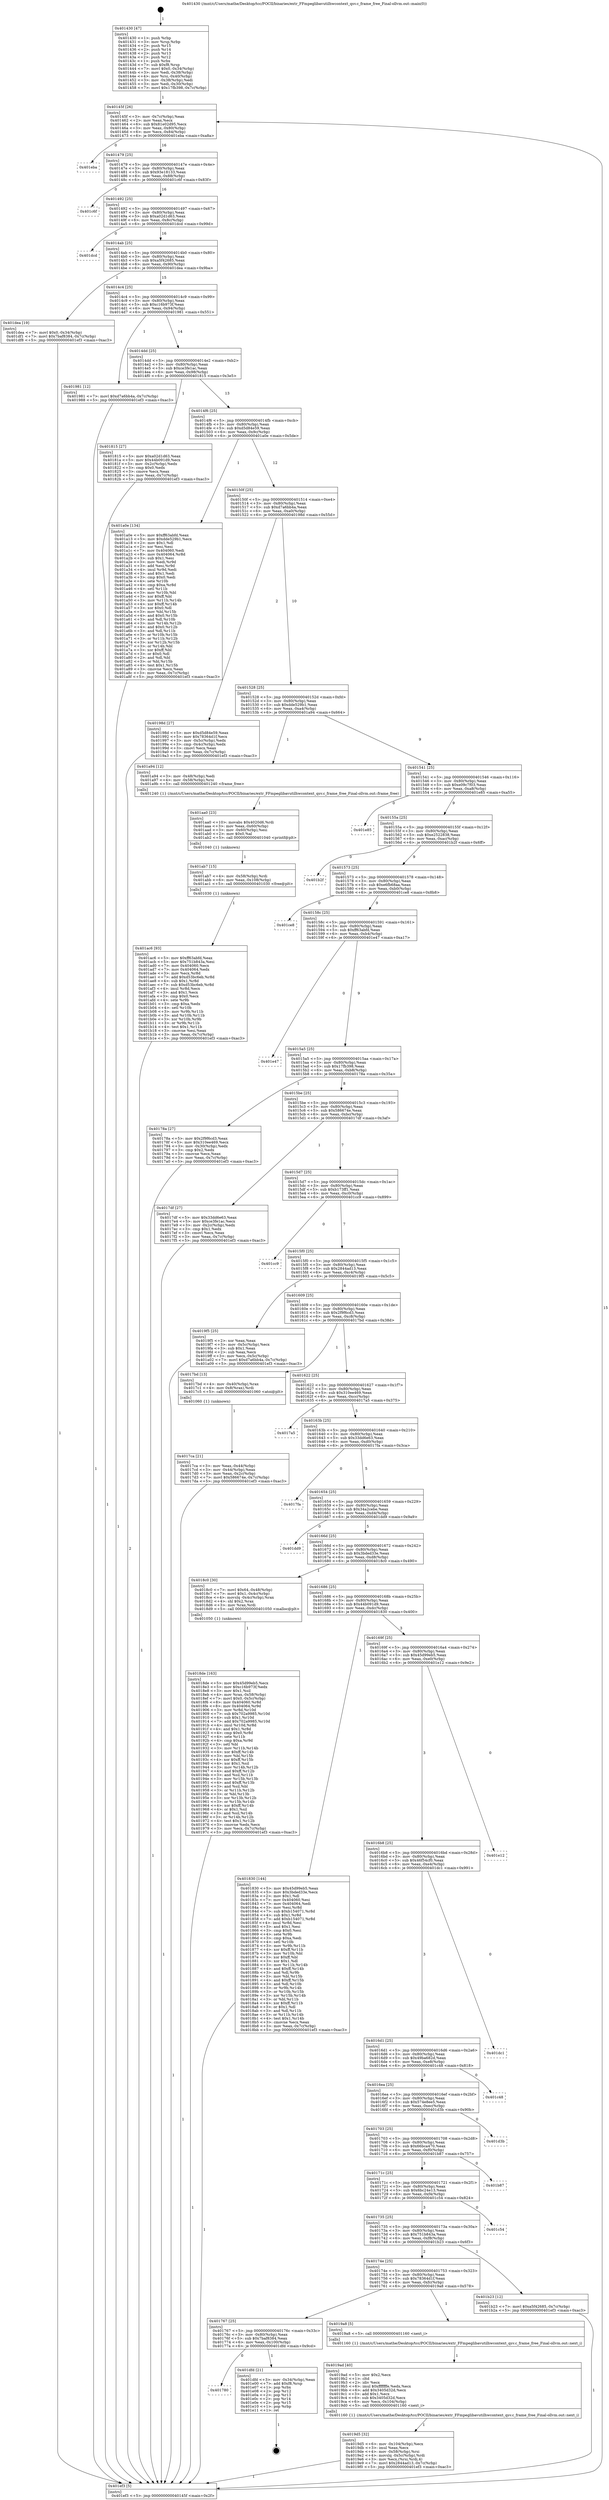 digraph "0x401430" {
  label = "0x401430 (/mnt/c/Users/mathe/Desktop/tcc/POCII/binaries/extr_FFmpeglibavutilhwcontext_qsv.c_frame_free_Final-ollvm.out::main(0))"
  labelloc = "t"
  node[shape=record]

  Entry [label="",width=0.3,height=0.3,shape=circle,fillcolor=black,style=filled]
  "0x40145f" [label="{
     0x40145f [26]\l
     | [instrs]\l
     &nbsp;&nbsp;0x40145f \<+3\>: mov -0x7c(%rbp),%eax\l
     &nbsp;&nbsp;0x401462 \<+2\>: mov %eax,%ecx\l
     &nbsp;&nbsp;0x401464 \<+6\>: sub $0x81e02d95,%ecx\l
     &nbsp;&nbsp;0x40146a \<+3\>: mov %eax,-0x80(%rbp)\l
     &nbsp;&nbsp;0x40146d \<+6\>: mov %ecx,-0x84(%rbp)\l
     &nbsp;&nbsp;0x401473 \<+6\>: je 0000000000401eba \<main+0xa8a\>\l
  }"]
  "0x401eba" [label="{
     0x401eba\l
  }", style=dashed]
  "0x401479" [label="{
     0x401479 [25]\l
     | [instrs]\l
     &nbsp;&nbsp;0x401479 \<+5\>: jmp 000000000040147e \<main+0x4e\>\l
     &nbsp;&nbsp;0x40147e \<+3\>: mov -0x80(%rbp),%eax\l
     &nbsp;&nbsp;0x401481 \<+5\>: sub $0x93e18133,%eax\l
     &nbsp;&nbsp;0x401486 \<+6\>: mov %eax,-0x88(%rbp)\l
     &nbsp;&nbsp;0x40148c \<+6\>: je 0000000000401c6f \<main+0x83f\>\l
  }"]
  Exit [label="",width=0.3,height=0.3,shape=circle,fillcolor=black,style=filled,peripheries=2]
  "0x401c6f" [label="{
     0x401c6f\l
  }", style=dashed]
  "0x401492" [label="{
     0x401492 [25]\l
     | [instrs]\l
     &nbsp;&nbsp;0x401492 \<+5\>: jmp 0000000000401497 \<main+0x67\>\l
     &nbsp;&nbsp;0x401497 \<+3\>: mov -0x80(%rbp),%eax\l
     &nbsp;&nbsp;0x40149a \<+5\>: sub $0xa02d1d63,%eax\l
     &nbsp;&nbsp;0x40149f \<+6\>: mov %eax,-0x8c(%rbp)\l
     &nbsp;&nbsp;0x4014a5 \<+6\>: je 0000000000401dcd \<main+0x99d\>\l
  }"]
  "0x401780" [label="{
     0x401780\l
  }", style=dashed]
  "0x401dcd" [label="{
     0x401dcd\l
  }", style=dashed]
  "0x4014ab" [label="{
     0x4014ab [25]\l
     | [instrs]\l
     &nbsp;&nbsp;0x4014ab \<+5\>: jmp 00000000004014b0 \<main+0x80\>\l
     &nbsp;&nbsp;0x4014b0 \<+3\>: mov -0x80(%rbp),%eax\l
     &nbsp;&nbsp;0x4014b3 \<+5\>: sub $0xa5f42685,%eax\l
     &nbsp;&nbsp;0x4014b8 \<+6\>: mov %eax,-0x90(%rbp)\l
     &nbsp;&nbsp;0x4014be \<+6\>: je 0000000000401dea \<main+0x9ba\>\l
  }"]
  "0x401dfd" [label="{
     0x401dfd [21]\l
     | [instrs]\l
     &nbsp;&nbsp;0x401dfd \<+3\>: mov -0x34(%rbp),%eax\l
     &nbsp;&nbsp;0x401e00 \<+7\>: add $0xf8,%rsp\l
     &nbsp;&nbsp;0x401e07 \<+1\>: pop %rbx\l
     &nbsp;&nbsp;0x401e08 \<+2\>: pop %r12\l
     &nbsp;&nbsp;0x401e0a \<+2\>: pop %r13\l
     &nbsp;&nbsp;0x401e0c \<+2\>: pop %r14\l
     &nbsp;&nbsp;0x401e0e \<+2\>: pop %r15\l
     &nbsp;&nbsp;0x401e10 \<+1\>: pop %rbp\l
     &nbsp;&nbsp;0x401e11 \<+1\>: ret\l
  }"]
  "0x401dea" [label="{
     0x401dea [19]\l
     | [instrs]\l
     &nbsp;&nbsp;0x401dea \<+7\>: movl $0x0,-0x34(%rbp)\l
     &nbsp;&nbsp;0x401df1 \<+7\>: movl $0x7baf8384,-0x7c(%rbp)\l
     &nbsp;&nbsp;0x401df8 \<+5\>: jmp 0000000000401ef3 \<main+0xac3\>\l
  }"]
  "0x4014c4" [label="{
     0x4014c4 [25]\l
     | [instrs]\l
     &nbsp;&nbsp;0x4014c4 \<+5\>: jmp 00000000004014c9 \<main+0x99\>\l
     &nbsp;&nbsp;0x4014c9 \<+3\>: mov -0x80(%rbp),%eax\l
     &nbsp;&nbsp;0x4014cc \<+5\>: sub $0xc16b973f,%eax\l
     &nbsp;&nbsp;0x4014d1 \<+6\>: mov %eax,-0x94(%rbp)\l
     &nbsp;&nbsp;0x4014d7 \<+6\>: je 0000000000401981 \<main+0x551\>\l
  }"]
  "0x401ac6" [label="{
     0x401ac6 [93]\l
     | [instrs]\l
     &nbsp;&nbsp;0x401ac6 \<+5\>: mov $0xff63abfd,%eax\l
     &nbsp;&nbsp;0x401acb \<+5\>: mov $0x751b843a,%esi\l
     &nbsp;&nbsp;0x401ad0 \<+7\>: mov 0x404060,%ecx\l
     &nbsp;&nbsp;0x401ad7 \<+7\>: mov 0x404064,%edx\l
     &nbsp;&nbsp;0x401ade \<+3\>: mov %ecx,%r8d\l
     &nbsp;&nbsp;0x401ae1 \<+7\>: add $0xd53bc6eb,%r8d\l
     &nbsp;&nbsp;0x401ae8 \<+4\>: sub $0x1,%r8d\l
     &nbsp;&nbsp;0x401aec \<+7\>: sub $0xd53bc6eb,%r8d\l
     &nbsp;&nbsp;0x401af3 \<+4\>: imul %r8d,%ecx\l
     &nbsp;&nbsp;0x401af7 \<+3\>: and $0x1,%ecx\l
     &nbsp;&nbsp;0x401afa \<+3\>: cmp $0x0,%ecx\l
     &nbsp;&nbsp;0x401afd \<+4\>: sete %r9b\l
     &nbsp;&nbsp;0x401b01 \<+3\>: cmp $0xa,%edx\l
     &nbsp;&nbsp;0x401b04 \<+4\>: setl %r10b\l
     &nbsp;&nbsp;0x401b08 \<+3\>: mov %r9b,%r11b\l
     &nbsp;&nbsp;0x401b0b \<+3\>: and %r10b,%r11b\l
     &nbsp;&nbsp;0x401b0e \<+3\>: xor %r10b,%r9b\l
     &nbsp;&nbsp;0x401b11 \<+3\>: or %r9b,%r11b\l
     &nbsp;&nbsp;0x401b14 \<+4\>: test $0x1,%r11b\l
     &nbsp;&nbsp;0x401b18 \<+3\>: cmovne %esi,%eax\l
     &nbsp;&nbsp;0x401b1b \<+3\>: mov %eax,-0x7c(%rbp)\l
     &nbsp;&nbsp;0x401b1e \<+5\>: jmp 0000000000401ef3 \<main+0xac3\>\l
  }"]
  "0x401981" [label="{
     0x401981 [12]\l
     | [instrs]\l
     &nbsp;&nbsp;0x401981 \<+7\>: movl $0xd7a6bb4a,-0x7c(%rbp)\l
     &nbsp;&nbsp;0x401988 \<+5\>: jmp 0000000000401ef3 \<main+0xac3\>\l
  }"]
  "0x4014dd" [label="{
     0x4014dd [25]\l
     | [instrs]\l
     &nbsp;&nbsp;0x4014dd \<+5\>: jmp 00000000004014e2 \<main+0xb2\>\l
     &nbsp;&nbsp;0x4014e2 \<+3\>: mov -0x80(%rbp),%eax\l
     &nbsp;&nbsp;0x4014e5 \<+5\>: sub $0xce3fe1ac,%eax\l
     &nbsp;&nbsp;0x4014ea \<+6\>: mov %eax,-0x98(%rbp)\l
     &nbsp;&nbsp;0x4014f0 \<+6\>: je 0000000000401815 \<main+0x3e5\>\l
  }"]
  "0x401ab7" [label="{
     0x401ab7 [15]\l
     | [instrs]\l
     &nbsp;&nbsp;0x401ab7 \<+4\>: mov -0x58(%rbp),%rdi\l
     &nbsp;&nbsp;0x401abb \<+6\>: mov %eax,-0x108(%rbp)\l
     &nbsp;&nbsp;0x401ac1 \<+5\>: call 0000000000401030 \<free@plt\>\l
     | [calls]\l
     &nbsp;&nbsp;0x401030 \{1\} (unknown)\l
  }"]
  "0x401815" [label="{
     0x401815 [27]\l
     | [instrs]\l
     &nbsp;&nbsp;0x401815 \<+5\>: mov $0xa02d1d63,%eax\l
     &nbsp;&nbsp;0x40181a \<+5\>: mov $0x44b091d9,%ecx\l
     &nbsp;&nbsp;0x40181f \<+3\>: mov -0x2c(%rbp),%edx\l
     &nbsp;&nbsp;0x401822 \<+3\>: cmp $0x0,%edx\l
     &nbsp;&nbsp;0x401825 \<+3\>: cmove %ecx,%eax\l
     &nbsp;&nbsp;0x401828 \<+3\>: mov %eax,-0x7c(%rbp)\l
     &nbsp;&nbsp;0x40182b \<+5\>: jmp 0000000000401ef3 \<main+0xac3\>\l
  }"]
  "0x4014f6" [label="{
     0x4014f6 [25]\l
     | [instrs]\l
     &nbsp;&nbsp;0x4014f6 \<+5\>: jmp 00000000004014fb \<main+0xcb\>\l
     &nbsp;&nbsp;0x4014fb \<+3\>: mov -0x80(%rbp),%eax\l
     &nbsp;&nbsp;0x4014fe \<+5\>: sub $0xd5d84e59,%eax\l
     &nbsp;&nbsp;0x401503 \<+6\>: mov %eax,-0x9c(%rbp)\l
     &nbsp;&nbsp;0x401509 \<+6\>: je 0000000000401a0e \<main+0x5de\>\l
  }"]
  "0x401aa0" [label="{
     0x401aa0 [23]\l
     | [instrs]\l
     &nbsp;&nbsp;0x401aa0 \<+10\>: movabs $0x4020d6,%rdi\l
     &nbsp;&nbsp;0x401aaa \<+3\>: mov %eax,-0x60(%rbp)\l
     &nbsp;&nbsp;0x401aad \<+3\>: mov -0x60(%rbp),%esi\l
     &nbsp;&nbsp;0x401ab0 \<+2\>: mov $0x0,%al\l
     &nbsp;&nbsp;0x401ab2 \<+5\>: call 0000000000401040 \<printf@plt\>\l
     | [calls]\l
     &nbsp;&nbsp;0x401040 \{1\} (unknown)\l
  }"]
  "0x401a0e" [label="{
     0x401a0e [134]\l
     | [instrs]\l
     &nbsp;&nbsp;0x401a0e \<+5\>: mov $0xff63abfd,%eax\l
     &nbsp;&nbsp;0x401a13 \<+5\>: mov $0xdde529b1,%ecx\l
     &nbsp;&nbsp;0x401a18 \<+2\>: mov $0x1,%dl\l
     &nbsp;&nbsp;0x401a1a \<+2\>: xor %esi,%esi\l
     &nbsp;&nbsp;0x401a1c \<+7\>: mov 0x404060,%edi\l
     &nbsp;&nbsp;0x401a23 \<+8\>: mov 0x404064,%r8d\l
     &nbsp;&nbsp;0x401a2b \<+3\>: sub $0x1,%esi\l
     &nbsp;&nbsp;0x401a2e \<+3\>: mov %edi,%r9d\l
     &nbsp;&nbsp;0x401a31 \<+3\>: add %esi,%r9d\l
     &nbsp;&nbsp;0x401a34 \<+4\>: imul %r9d,%edi\l
     &nbsp;&nbsp;0x401a38 \<+3\>: and $0x1,%edi\l
     &nbsp;&nbsp;0x401a3b \<+3\>: cmp $0x0,%edi\l
     &nbsp;&nbsp;0x401a3e \<+4\>: sete %r10b\l
     &nbsp;&nbsp;0x401a42 \<+4\>: cmp $0xa,%r8d\l
     &nbsp;&nbsp;0x401a46 \<+4\>: setl %r11b\l
     &nbsp;&nbsp;0x401a4a \<+3\>: mov %r10b,%bl\l
     &nbsp;&nbsp;0x401a4d \<+3\>: xor $0xff,%bl\l
     &nbsp;&nbsp;0x401a50 \<+3\>: mov %r11b,%r14b\l
     &nbsp;&nbsp;0x401a53 \<+4\>: xor $0xff,%r14b\l
     &nbsp;&nbsp;0x401a57 \<+3\>: xor $0x0,%dl\l
     &nbsp;&nbsp;0x401a5a \<+3\>: mov %bl,%r15b\l
     &nbsp;&nbsp;0x401a5d \<+4\>: and $0x0,%r15b\l
     &nbsp;&nbsp;0x401a61 \<+3\>: and %dl,%r10b\l
     &nbsp;&nbsp;0x401a64 \<+3\>: mov %r14b,%r12b\l
     &nbsp;&nbsp;0x401a67 \<+4\>: and $0x0,%r12b\l
     &nbsp;&nbsp;0x401a6b \<+3\>: and %dl,%r11b\l
     &nbsp;&nbsp;0x401a6e \<+3\>: or %r10b,%r15b\l
     &nbsp;&nbsp;0x401a71 \<+3\>: or %r11b,%r12b\l
     &nbsp;&nbsp;0x401a74 \<+3\>: xor %r12b,%r15b\l
     &nbsp;&nbsp;0x401a77 \<+3\>: or %r14b,%bl\l
     &nbsp;&nbsp;0x401a7a \<+3\>: xor $0xff,%bl\l
     &nbsp;&nbsp;0x401a7d \<+3\>: or $0x0,%dl\l
     &nbsp;&nbsp;0x401a80 \<+2\>: and %dl,%bl\l
     &nbsp;&nbsp;0x401a82 \<+3\>: or %bl,%r15b\l
     &nbsp;&nbsp;0x401a85 \<+4\>: test $0x1,%r15b\l
     &nbsp;&nbsp;0x401a89 \<+3\>: cmovne %ecx,%eax\l
     &nbsp;&nbsp;0x401a8c \<+3\>: mov %eax,-0x7c(%rbp)\l
     &nbsp;&nbsp;0x401a8f \<+5\>: jmp 0000000000401ef3 \<main+0xac3\>\l
  }"]
  "0x40150f" [label="{
     0x40150f [25]\l
     | [instrs]\l
     &nbsp;&nbsp;0x40150f \<+5\>: jmp 0000000000401514 \<main+0xe4\>\l
     &nbsp;&nbsp;0x401514 \<+3\>: mov -0x80(%rbp),%eax\l
     &nbsp;&nbsp;0x401517 \<+5\>: sub $0xd7a6bb4a,%eax\l
     &nbsp;&nbsp;0x40151c \<+6\>: mov %eax,-0xa0(%rbp)\l
     &nbsp;&nbsp;0x401522 \<+6\>: je 000000000040198d \<main+0x55d\>\l
  }"]
  "0x4019d5" [label="{
     0x4019d5 [32]\l
     | [instrs]\l
     &nbsp;&nbsp;0x4019d5 \<+6\>: mov -0x104(%rbp),%ecx\l
     &nbsp;&nbsp;0x4019db \<+3\>: imul %eax,%ecx\l
     &nbsp;&nbsp;0x4019de \<+4\>: mov -0x58(%rbp),%rsi\l
     &nbsp;&nbsp;0x4019e2 \<+4\>: movslq -0x5c(%rbp),%rdi\l
     &nbsp;&nbsp;0x4019e6 \<+3\>: mov %ecx,(%rsi,%rdi,4)\l
     &nbsp;&nbsp;0x4019e9 \<+7\>: movl $0x2844ad13,-0x7c(%rbp)\l
     &nbsp;&nbsp;0x4019f0 \<+5\>: jmp 0000000000401ef3 \<main+0xac3\>\l
  }"]
  "0x40198d" [label="{
     0x40198d [27]\l
     | [instrs]\l
     &nbsp;&nbsp;0x40198d \<+5\>: mov $0xd5d84e59,%eax\l
     &nbsp;&nbsp;0x401992 \<+5\>: mov $0x78364d1f,%ecx\l
     &nbsp;&nbsp;0x401997 \<+3\>: mov -0x5c(%rbp),%edx\l
     &nbsp;&nbsp;0x40199a \<+3\>: cmp -0x4c(%rbp),%edx\l
     &nbsp;&nbsp;0x40199d \<+3\>: cmovl %ecx,%eax\l
     &nbsp;&nbsp;0x4019a0 \<+3\>: mov %eax,-0x7c(%rbp)\l
     &nbsp;&nbsp;0x4019a3 \<+5\>: jmp 0000000000401ef3 \<main+0xac3\>\l
  }"]
  "0x401528" [label="{
     0x401528 [25]\l
     | [instrs]\l
     &nbsp;&nbsp;0x401528 \<+5\>: jmp 000000000040152d \<main+0xfd\>\l
     &nbsp;&nbsp;0x40152d \<+3\>: mov -0x80(%rbp),%eax\l
     &nbsp;&nbsp;0x401530 \<+5\>: sub $0xdde529b1,%eax\l
     &nbsp;&nbsp;0x401535 \<+6\>: mov %eax,-0xa4(%rbp)\l
     &nbsp;&nbsp;0x40153b \<+6\>: je 0000000000401a94 \<main+0x664\>\l
  }"]
  "0x4019ad" [label="{
     0x4019ad [40]\l
     | [instrs]\l
     &nbsp;&nbsp;0x4019ad \<+5\>: mov $0x2,%ecx\l
     &nbsp;&nbsp;0x4019b2 \<+1\>: cltd\l
     &nbsp;&nbsp;0x4019b3 \<+2\>: idiv %ecx\l
     &nbsp;&nbsp;0x4019b5 \<+6\>: imul $0xfffffffe,%edx,%ecx\l
     &nbsp;&nbsp;0x4019bb \<+6\>: add $0x3405d32d,%ecx\l
     &nbsp;&nbsp;0x4019c1 \<+3\>: add $0x1,%ecx\l
     &nbsp;&nbsp;0x4019c4 \<+6\>: sub $0x3405d32d,%ecx\l
     &nbsp;&nbsp;0x4019ca \<+6\>: mov %ecx,-0x104(%rbp)\l
     &nbsp;&nbsp;0x4019d0 \<+5\>: call 0000000000401160 \<next_i\>\l
     | [calls]\l
     &nbsp;&nbsp;0x401160 \{1\} (/mnt/c/Users/mathe/Desktop/tcc/POCII/binaries/extr_FFmpeglibavutilhwcontext_qsv.c_frame_free_Final-ollvm.out::next_i)\l
  }"]
  "0x401a94" [label="{
     0x401a94 [12]\l
     | [instrs]\l
     &nbsp;&nbsp;0x401a94 \<+3\>: mov -0x48(%rbp),%edi\l
     &nbsp;&nbsp;0x401a97 \<+4\>: mov -0x58(%rbp),%rsi\l
     &nbsp;&nbsp;0x401a9b \<+5\>: call 0000000000401240 \<frame_free\>\l
     | [calls]\l
     &nbsp;&nbsp;0x401240 \{1\} (/mnt/c/Users/mathe/Desktop/tcc/POCII/binaries/extr_FFmpeglibavutilhwcontext_qsv.c_frame_free_Final-ollvm.out::frame_free)\l
  }"]
  "0x401541" [label="{
     0x401541 [25]\l
     | [instrs]\l
     &nbsp;&nbsp;0x401541 \<+5\>: jmp 0000000000401546 \<main+0x116\>\l
     &nbsp;&nbsp;0x401546 \<+3\>: mov -0x80(%rbp),%eax\l
     &nbsp;&nbsp;0x401549 \<+5\>: sub $0xe09c7f03,%eax\l
     &nbsp;&nbsp;0x40154e \<+6\>: mov %eax,-0xa8(%rbp)\l
     &nbsp;&nbsp;0x401554 \<+6\>: je 0000000000401e85 \<main+0xa55\>\l
  }"]
  "0x401767" [label="{
     0x401767 [25]\l
     | [instrs]\l
     &nbsp;&nbsp;0x401767 \<+5\>: jmp 000000000040176c \<main+0x33c\>\l
     &nbsp;&nbsp;0x40176c \<+3\>: mov -0x80(%rbp),%eax\l
     &nbsp;&nbsp;0x40176f \<+5\>: sub $0x7baf8384,%eax\l
     &nbsp;&nbsp;0x401774 \<+6\>: mov %eax,-0x100(%rbp)\l
     &nbsp;&nbsp;0x40177a \<+6\>: je 0000000000401dfd \<main+0x9cd\>\l
  }"]
  "0x401e85" [label="{
     0x401e85\l
  }", style=dashed]
  "0x40155a" [label="{
     0x40155a [25]\l
     | [instrs]\l
     &nbsp;&nbsp;0x40155a \<+5\>: jmp 000000000040155f \<main+0x12f\>\l
     &nbsp;&nbsp;0x40155f \<+3\>: mov -0x80(%rbp),%eax\l
     &nbsp;&nbsp;0x401562 \<+5\>: sub $0xe2522838,%eax\l
     &nbsp;&nbsp;0x401567 \<+6\>: mov %eax,-0xac(%rbp)\l
     &nbsp;&nbsp;0x40156d \<+6\>: je 0000000000401b2f \<main+0x6ff\>\l
  }"]
  "0x4019a8" [label="{
     0x4019a8 [5]\l
     | [instrs]\l
     &nbsp;&nbsp;0x4019a8 \<+5\>: call 0000000000401160 \<next_i\>\l
     | [calls]\l
     &nbsp;&nbsp;0x401160 \{1\} (/mnt/c/Users/mathe/Desktop/tcc/POCII/binaries/extr_FFmpeglibavutilhwcontext_qsv.c_frame_free_Final-ollvm.out::next_i)\l
  }"]
  "0x401b2f" [label="{
     0x401b2f\l
  }", style=dashed]
  "0x401573" [label="{
     0x401573 [25]\l
     | [instrs]\l
     &nbsp;&nbsp;0x401573 \<+5\>: jmp 0000000000401578 \<main+0x148\>\l
     &nbsp;&nbsp;0x401578 \<+3\>: mov -0x80(%rbp),%eax\l
     &nbsp;&nbsp;0x40157b \<+5\>: sub $0xe6fb68aa,%eax\l
     &nbsp;&nbsp;0x401580 \<+6\>: mov %eax,-0xb0(%rbp)\l
     &nbsp;&nbsp;0x401586 \<+6\>: je 0000000000401ce8 \<main+0x8b8\>\l
  }"]
  "0x40174e" [label="{
     0x40174e [25]\l
     | [instrs]\l
     &nbsp;&nbsp;0x40174e \<+5\>: jmp 0000000000401753 \<main+0x323\>\l
     &nbsp;&nbsp;0x401753 \<+3\>: mov -0x80(%rbp),%eax\l
     &nbsp;&nbsp;0x401756 \<+5\>: sub $0x78364d1f,%eax\l
     &nbsp;&nbsp;0x40175b \<+6\>: mov %eax,-0xfc(%rbp)\l
     &nbsp;&nbsp;0x401761 \<+6\>: je 00000000004019a8 \<main+0x578\>\l
  }"]
  "0x401ce8" [label="{
     0x401ce8\l
  }", style=dashed]
  "0x40158c" [label="{
     0x40158c [25]\l
     | [instrs]\l
     &nbsp;&nbsp;0x40158c \<+5\>: jmp 0000000000401591 \<main+0x161\>\l
     &nbsp;&nbsp;0x401591 \<+3\>: mov -0x80(%rbp),%eax\l
     &nbsp;&nbsp;0x401594 \<+5\>: sub $0xff63abfd,%eax\l
     &nbsp;&nbsp;0x401599 \<+6\>: mov %eax,-0xb4(%rbp)\l
     &nbsp;&nbsp;0x40159f \<+6\>: je 0000000000401e47 \<main+0xa17\>\l
  }"]
  "0x401b23" [label="{
     0x401b23 [12]\l
     | [instrs]\l
     &nbsp;&nbsp;0x401b23 \<+7\>: movl $0xa5f42685,-0x7c(%rbp)\l
     &nbsp;&nbsp;0x401b2a \<+5\>: jmp 0000000000401ef3 \<main+0xac3\>\l
  }"]
  "0x401e47" [label="{
     0x401e47\l
  }", style=dashed]
  "0x4015a5" [label="{
     0x4015a5 [25]\l
     | [instrs]\l
     &nbsp;&nbsp;0x4015a5 \<+5\>: jmp 00000000004015aa \<main+0x17a\>\l
     &nbsp;&nbsp;0x4015aa \<+3\>: mov -0x80(%rbp),%eax\l
     &nbsp;&nbsp;0x4015ad \<+5\>: sub $0x17fb398,%eax\l
     &nbsp;&nbsp;0x4015b2 \<+6\>: mov %eax,-0xb8(%rbp)\l
     &nbsp;&nbsp;0x4015b8 \<+6\>: je 000000000040178a \<main+0x35a\>\l
  }"]
  "0x401735" [label="{
     0x401735 [25]\l
     | [instrs]\l
     &nbsp;&nbsp;0x401735 \<+5\>: jmp 000000000040173a \<main+0x30a\>\l
     &nbsp;&nbsp;0x40173a \<+3\>: mov -0x80(%rbp),%eax\l
     &nbsp;&nbsp;0x40173d \<+5\>: sub $0x751b843a,%eax\l
     &nbsp;&nbsp;0x401742 \<+6\>: mov %eax,-0xf8(%rbp)\l
     &nbsp;&nbsp;0x401748 \<+6\>: je 0000000000401b23 \<main+0x6f3\>\l
  }"]
  "0x40178a" [label="{
     0x40178a [27]\l
     | [instrs]\l
     &nbsp;&nbsp;0x40178a \<+5\>: mov $0x2f9f6cd3,%eax\l
     &nbsp;&nbsp;0x40178f \<+5\>: mov $0x310ee469,%ecx\l
     &nbsp;&nbsp;0x401794 \<+3\>: mov -0x30(%rbp),%edx\l
     &nbsp;&nbsp;0x401797 \<+3\>: cmp $0x2,%edx\l
     &nbsp;&nbsp;0x40179a \<+3\>: cmovne %ecx,%eax\l
     &nbsp;&nbsp;0x40179d \<+3\>: mov %eax,-0x7c(%rbp)\l
     &nbsp;&nbsp;0x4017a0 \<+5\>: jmp 0000000000401ef3 \<main+0xac3\>\l
  }"]
  "0x4015be" [label="{
     0x4015be [25]\l
     | [instrs]\l
     &nbsp;&nbsp;0x4015be \<+5\>: jmp 00000000004015c3 \<main+0x193\>\l
     &nbsp;&nbsp;0x4015c3 \<+3\>: mov -0x80(%rbp),%eax\l
     &nbsp;&nbsp;0x4015c6 \<+5\>: sub $0x586674e,%eax\l
     &nbsp;&nbsp;0x4015cb \<+6\>: mov %eax,-0xbc(%rbp)\l
     &nbsp;&nbsp;0x4015d1 \<+6\>: je 00000000004017df \<main+0x3af\>\l
  }"]
  "0x401ef3" [label="{
     0x401ef3 [5]\l
     | [instrs]\l
     &nbsp;&nbsp;0x401ef3 \<+5\>: jmp 000000000040145f \<main+0x2f\>\l
  }"]
  "0x401430" [label="{
     0x401430 [47]\l
     | [instrs]\l
     &nbsp;&nbsp;0x401430 \<+1\>: push %rbp\l
     &nbsp;&nbsp;0x401431 \<+3\>: mov %rsp,%rbp\l
     &nbsp;&nbsp;0x401434 \<+2\>: push %r15\l
     &nbsp;&nbsp;0x401436 \<+2\>: push %r14\l
     &nbsp;&nbsp;0x401438 \<+2\>: push %r13\l
     &nbsp;&nbsp;0x40143a \<+2\>: push %r12\l
     &nbsp;&nbsp;0x40143c \<+1\>: push %rbx\l
     &nbsp;&nbsp;0x40143d \<+7\>: sub $0xf8,%rsp\l
     &nbsp;&nbsp;0x401444 \<+7\>: movl $0x0,-0x34(%rbp)\l
     &nbsp;&nbsp;0x40144b \<+3\>: mov %edi,-0x38(%rbp)\l
     &nbsp;&nbsp;0x40144e \<+4\>: mov %rsi,-0x40(%rbp)\l
     &nbsp;&nbsp;0x401452 \<+3\>: mov -0x38(%rbp),%edi\l
     &nbsp;&nbsp;0x401455 \<+3\>: mov %edi,-0x30(%rbp)\l
     &nbsp;&nbsp;0x401458 \<+7\>: movl $0x17fb398,-0x7c(%rbp)\l
  }"]
  "0x401c54" [label="{
     0x401c54\l
  }", style=dashed]
  "0x4017df" [label="{
     0x4017df [27]\l
     | [instrs]\l
     &nbsp;&nbsp;0x4017df \<+5\>: mov $0x33dd6e63,%eax\l
     &nbsp;&nbsp;0x4017e4 \<+5\>: mov $0xce3fe1ac,%ecx\l
     &nbsp;&nbsp;0x4017e9 \<+3\>: mov -0x2c(%rbp),%edx\l
     &nbsp;&nbsp;0x4017ec \<+3\>: cmp $0x1,%edx\l
     &nbsp;&nbsp;0x4017ef \<+3\>: cmovl %ecx,%eax\l
     &nbsp;&nbsp;0x4017f2 \<+3\>: mov %eax,-0x7c(%rbp)\l
     &nbsp;&nbsp;0x4017f5 \<+5\>: jmp 0000000000401ef3 \<main+0xac3\>\l
  }"]
  "0x4015d7" [label="{
     0x4015d7 [25]\l
     | [instrs]\l
     &nbsp;&nbsp;0x4015d7 \<+5\>: jmp 00000000004015dc \<main+0x1ac\>\l
     &nbsp;&nbsp;0x4015dc \<+3\>: mov -0x80(%rbp),%eax\l
     &nbsp;&nbsp;0x4015df \<+5\>: sub $0xb173ff1,%eax\l
     &nbsp;&nbsp;0x4015e4 \<+6\>: mov %eax,-0xc0(%rbp)\l
     &nbsp;&nbsp;0x4015ea \<+6\>: je 0000000000401cc9 \<main+0x899\>\l
  }"]
  "0x40171c" [label="{
     0x40171c [25]\l
     | [instrs]\l
     &nbsp;&nbsp;0x40171c \<+5\>: jmp 0000000000401721 \<main+0x2f1\>\l
     &nbsp;&nbsp;0x401721 \<+3\>: mov -0x80(%rbp),%eax\l
     &nbsp;&nbsp;0x401724 \<+5\>: sub $0x6bc24e13,%eax\l
     &nbsp;&nbsp;0x401729 \<+6\>: mov %eax,-0xf4(%rbp)\l
     &nbsp;&nbsp;0x40172f \<+6\>: je 0000000000401c54 \<main+0x824\>\l
  }"]
  "0x401cc9" [label="{
     0x401cc9\l
  }", style=dashed]
  "0x4015f0" [label="{
     0x4015f0 [25]\l
     | [instrs]\l
     &nbsp;&nbsp;0x4015f0 \<+5\>: jmp 00000000004015f5 \<main+0x1c5\>\l
     &nbsp;&nbsp;0x4015f5 \<+3\>: mov -0x80(%rbp),%eax\l
     &nbsp;&nbsp;0x4015f8 \<+5\>: sub $0x2844ad13,%eax\l
     &nbsp;&nbsp;0x4015fd \<+6\>: mov %eax,-0xc4(%rbp)\l
     &nbsp;&nbsp;0x401603 \<+6\>: je 00000000004019f5 \<main+0x5c5\>\l
  }"]
  "0x401b87" [label="{
     0x401b87\l
  }", style=dashed]
  "0x4019f5" [label="{
     0x4019f5 [25]\l
     | [instrs]\l
     &nbsp;&nbsp;0x4019f5 \<+2\>: xor %eax,%eax\l
     &nbsp;&nbsp;0x4019f7 \<+3\>: mov -0x5c(%rbp),%ecx\l
     &nbsp;&nbsp;0x4019fa \<+3\>: sub $0x1,%eax\l
     &nbsp;&nbsp;0x4019fd \<+2\>: sub %eax,%ecx\l
     &nbsp;&nbsp;0x4019ff \<+3\>: mov %ecx,-0x5c(%rbp)\l
     &nbsp;&nbsp;0x401a02 \<+7\>: movl $0xd7a6bb4a,-0x7c(%rbp)\l
     &nbsp;&nbsp;0x401a09 \<+5\>: jmp 0000000000401ef3 \<main+0xac3\>\l
  }"]
  "0x401609" [label="{
     0x401609 [25]\l
     | [instrs]\l
     &nbsp;&nbsp;0x401609 \<+5\>: jmp 000000000040160e \<main+0x1de\>\l
     &nbsp;&nbsp;0x40160e \<+3\>: mov -0x80(%rbp),%eax\l
     &nbsp;&nbsp;0x401611 \<+5\>: sub $0x2f9f6cd3,%eax\l
     &nbsp;&nbsp;0x401616 \<+6\>: mov %eax,-0xc8(%rbp)\l
     &nbsp;&nbsp;0x40161c \<+6\>: je 00000000004017bd \<main+0x38d\>\l
  }"]
  "0x401703" [label="{
     0x401703 [25]\l
     | [instrs]\l
     &nbsp;&nbsp;0x401703 \<+5\>: jmp 0000000000401708 \<main+0x2d8\>\l
     &nbsp;&nbsp;0x401708 \<+3\>: mov -0x80(%rbp),%eax\l
     &nbsp;&nbsp;0x40170b \<+5\>: sub $0x66bca470,%eax\l
     &nbsp;&nbsp;0x401710 \<+6\>: mov %eax,-0xf0(%rbp)\l
     &nbsp;&nbsp;0x401716 \<+6\>: je 0000000000401b87 \<main+0x757\>\l
  }"]
  "0x4017bd" [label="{
     0x4017bd [13]\l
     | [instrs]\l
     &nbsp;&nbsp;0x4017bd \<+4\>: mov -0x40(%rbp),%rax\l
     &nbsp;&nbsp;0x4017c1 \<+4\>: mov 0x8(%rax),%rdi\l
     &nbsp;&nbsp;0x4017c5 \<+5\>: call 0000000000401060 \<atoi@plt\>\l
     | [calls]\l
     &nbsp;&nbsp;0x401060 \{1\} (unknown)\l
  }"]
  "0x401622" [label="{
     0x401622 [25]\l
     | [instrs]\l
     &nbsp;&nbsp;0x401622 \<+5\>: jmp 0000000000401627 \<main+0x1f7\>\l
     &nbsp;&nbsp;0x401627 \<+3\>: mov -0x80(%rbp),%eax\l
     &nbsp;&nbsp;0x40162a \<+5\>: sub $0x310ee469,%eax\l
     &nbsp;&nbsp;0x40162f \<+6\>: mov %eax,-0xcc(%rbp)\l
     &nbsp;&nbsp;0x401635 \<+6\>: je 00000000004017a5 \<main+0x375\>\l
  }"]
  "0x4017ca" [label="{
     0x4017ca [21]\l
     | [instrs]\l
     &nbsp;&nbsp;0x4017ca \<+3\>: mov %eax,-0x44(%rbp)\l
     &nbsp;&nbsp;0x4017cd \<+3\>: mov -0x44(%rbp),%eax\l
     &nbsp;&nbsp;0x4017d0 \<+3\>: mov %eax,-0x2c(%rbp)\l
     &nbsp;&nbsp;0x4017d3 \<+7\>: movl $0x586674e,-0x7c(%rbp)\l
     &nbsp;&nbsp;0x4017da \<+5\>: jmp 0000000000401ef3 \<main+0xac3\>\l
  }"]
  "0x401d3b" [label="{
     0x401d3b\l
  }", style=dashed]
  "0x4017a5" [label="{
     0x4017a5\l
  }", style=dashed]
  "0x40163b" [label="{
     0x40163b [25]\l
     | [instrs]\l
     &nbsp;&nbsp;0x40163b \<+5\>: jmp 0000000000401640 \<main+0x210\>\l
     &nbsp;&nbsp;0x401640 \<+3\>: mov -0x80(%rbp),%eax\l
     &nbsp;&nbsp;0x401643 \<+5\>: sub $0x33dd6e63,%eax\l
     &nbsp;&nbsp;0x401648 \<+6\>: mov %eax,-0xd0(%rbp)\l
     &nbsp;&nbsp;0x40164e \<+6\>: je 00000000004017fa \<main+0x3ca\>\l
  }"]
  "0x4016ea" [label="{
     0x4016ea [25]\l
     | [instrs]\l
     &nbsp;&nbsp;0x4016ea \<+5\>: jmp 00000000004016ef \<main+0x2bf\>\l
     &nbsp;&nbsp;0x4016ef \<+3\>: mov -0x80(%rbp),%eax\l
     &nbsp;&nbsp;0x4016f2 \<+5\>: sub $0x574e8ee5,%eax\l
     &nbsp;&nbsp;0x4016f7 \<+6\>: mov %eax,-0xec(%rbp)\l
     &nbsp;&nbsp;0x4016fd \<+6\>: je 0000000000401d3b \<main+0x90b\>\l
  }"]
  "0x4017fa" [label="{
     0x4017fa\l
  }", style=dashed]
  "0x401654" [label="{
     0x401654 [25]\l
     | [instrs]\l
     &nbsp;&nbsp;0x401654 \<+5\>: jmp 0000000000401659 \<main+0x229\>\l
     &nbsp;&nbsp;0x401659 \<+3\>: mov -0x80(%rbp),%eax\l
     &nbsp;&nbsp;0x40165c \<+5\>: sub $0x34a2cebe,%eax\l
     &nbsp;&nbsp;0x401661 \<+6\>: mov %eax,-0xd4(%rbp)\l
     &nbsp;&nbsp;0x401667 \<+6\>: je 0000000000401dd9 \<main+0x9a9\>\l
  }"]
  "0x401c48" [label="{
     0x401c48\l
  }", style=dashed]
  "0x401dd9" [label="{
     0x401dd9\l
  }", style=dashed]
  "0x40166d" [label="{
     0x40166d [25]\l
     | [instrs]\l
     &nbsp;&nbsp;0x40166d \<+5\>: jmp 0000000000401672 \<main+0x242\>\l
     &nbsp;&nbsp;0x401672 \<+3\>: mov -0x80(%rbp),%eax\l
     &nbsp;&nbsp;0x401675 \<+5\>: sub $0x3bded33e,%eax\l
     &nbsp;&nbsp;0x40167a \<+6\>: mov %eax,-0xd8(%rbp)\l
     &nbsp;&nbsp;0x401680 \<+6\>: je 00000000004018c0 \<main+0x490\>\l
  }"]
  "0x4016d1" [label="{
     0x4016d1 [25]\l
     | [instrs]\l
     &nbsp;&nbsp;0x4016d1 \<+5\>: jmp 00000000004016d6 \<main+0x2a6\>\l
     &nbsp;&nbsp;0x4016d6 \<+3\>: mov -0x80(%rbp),%eax\l
     &nbsp;&nbsp;0x4016d9 \<+5\>: sub $0x49ba682d,%eax\l
     &nbsp;&nbsp;0x4016de \<+6\>: mov %eax,-0xe8(%rbp)\l
     &nbsp;&nbsp;0x4016e4 \<+6\>: je 0000000000401c48 \<main+0x818\>\l
  }"]
  "0x4018c0" [label="{
     0x4018c0 [30]\l
     | [instrs]\l
     &nbsp;&nbsp;0x4018c0 \<+7\>: movl $0x64,-0x48(%rbp)\l
     &nbsp;&nbsp;0x4018c7 \<+7\>: movl $0x1,-0x4c(%rbp)\l
     &nbsp;&nbsp;0x4018ce \<+4\>: movslq -0x4c(%rbp),%rax\l
     &nbsp;&nbsp;0x4018d2 \<+4\>: shl $0x2,%rax\l
     &nbsp;&nbsp;0x4018d6 \<+3\>: mov %rax,%rdi\l
     &nbsp;&nbsp;0x4018d9 \<+5\>: call 0000000000401050 \<malloc@plt\>\l
     | [calls]\l
     &nbsp;&nbsp;0x401050 \{1\} (unknown)\l
  }"]
  "0x401686" [label="{
     0x401686 [25]\l
     | [instrs]\l
     &nbsp;&nbsp;0x401686 \<+5\>: jmp 000000000040168b \<main+0x25b\>\l
     &nbsp;&nbsp;0x40168b \<+3\>: mov -0x80(%rbp),%eax\l
     &nbsp;&nbsp;0x40168e \<+5\>: sub $0x44b091d9,%eax\l
     &nbsp;&nbsp;0x401693 \<+6\>: mov %eax,-0xdc(%rbp)\l
     &nbsp;&nbsp;0x401699 \<+6\>: je 0000000000401830 \<main+0x400\>\l
  }"]
  "0x401dc1" [label="{
     0x401dc1\l
  }", style=dashed]
  "0x401830" [label="{
     0x401830 [144]\l
     | [instrs]\l
     &nbsp;&nbsp;0x401830 \<+5\>: mov $0x45d99eb5,%eax\l
     &nbsp;&nbsp;0x401835 \<+5\>: mov $0x3bded33e,%ecx\l
     &nbsp;&nbsp;0x40183a \<+2\>: mov $0x1,%dl\l
     &nbsp;&nbsp;0x40183c \<+7\>: mov 0x404060,%esi\l
     &nbsp;&nbsp;0x401843 \<+7\>: mov 0x404064,%edi\l
     &nbsp;&nbsp;0x40184a \<+3\>: mov %esi,%r8d\l
     &nbsp;&nbsp;0x40184d \<+7\>: sub $0xb154071,%r8d\l
     &nbsp;&nbsp;0x401854 \<+4\>: sub $0x1,%r8d\l
     &nbsp;&nbsp;0x401858 \<+7\>: add $0xb154071,%r8d\l
     &nbsp;&nbsp;0x40185f \<+4\>: imul %r8d,%esi\l
     &nbsp;&nbsp;0x401863 \<+3\>: and $0x1,%esi\l
     &nbsp;&nbsp;0x401866 \<+3\>: cmp $0x0,%esi\l
     &nbsp;&nbsp;0x401869 \<+4\>: sete %r9b\l
     &nbsp;&nbsp;0x40186d \<+3\>: cmp $0xa,%edi\l
     &nbsp;&nbsp;0x401870 \<+4\>: setl %r10b\l
     &nbsp;&nbsp;0x401874 \<+3\>: mov %r9b,%r11b\l
     &nbsp;&nbsp;0x401877 \<+4\>: xor $0xff,%r11b\l
     &nbsp;&nbsp;0x40187b \<+3\>: mov %r10b,%bl\l
     &nbsp;&nbsp;0x40187e \<+3\>: xor $0xff,%bl\l
     &nbsp;&nbsp;0x401881 \<+3\>: xor $0x1,%dl\l
     &nbsp;&nbsp;0x401884 \<+3\>: mov %r11b,%r14b\l
     &nbsp;&nbsp;0x401887 \<+4\>: and $0xff,%r14b\l
     &nbsp;&nbsp;0x40188b \<+3\>: and %dl,%r9b\l
     &nbsp;&nbsp;0x40188e \<+3\>: mov %bl,%r15b\l
     &nbsp;&nbsp;0x401891 \<+4\>: and $0xff,%r15b\l
     &nbsp;&nbsp;0x401895 \<+3\>: and %dl,%r10b\l
     &nbsp;&nbsp;0x401898 \<+3\>: or %r9b,%r14b\l
     &nbsp;&nbsp;0x40189b \<+3\>: or %r10b,%r15b\l
     &nbsp;&nbsp;0x40189e \<+3\>: xor %r15b,%r14b\l
     &nbsp;&nbsp;0x4018a1 \<+3\>: or %bl,%r11b\l
     &nbsp;&nbsp;0x4018a4 \<+4\>: xor $0xff,%r11b\l
     &nbsp;&nbsp;0x4018a8 \<+3\>: or $0x1,%dl\l
     &nbsp;&nbsp;0x4018ab \<+3\>: and %dl,%r11b\l
     &nbsp;&nbsp;0x4018ae \<+3\>: or %r11b,%r14b\l
     &nbsp;&nbsp;0x4018b1 \<+4\>: test $0x1,%r14b\l
     &nbsp;&nbsp;0x4018b5 \<+3\>: cmovne %ecx,%eax\l
     &nbsp;&nbsp;0x4018b8 \<+3\>: mov %eax,-0x7c(%rbp)\l
     &nbsp;&nbsp;0x4018bb \<+5\>: jmp 0000000000401ef3 \<main+0xac3\>\l
  }"]
  "0x40169f" [label="{
     0x40169f [25]\l
     | [instrs]\l
     &nbsp;&nbsp;0x40169f \<+5\>: jmp 00000000004016a4 \<main+0x274\>\l
     &nbsp;&nbsp;0x4016a4 \<+3\>: mov -0x80(%rbp),%eax\l
     &nbsp;&nbsp;0x4016a7 \<+5\>: sub $0x45d99eb5,%eax\l
     &nbsp;&nbsp;0x4016ac \<+6\>: mov %eax,-0xe0(%rbp)\l
     &nbsp;&nbsp;0x4016b2 \<+6\>: je 0000000000401e12 \<main+0x9e2\>\l
  }"]
  "0x4018de" [label="{
     0x4018de [163]\l
     | [instrs]\l
     &nbsp;&nbsp;0x4018de \<+5\>: mov $0x45d99eb5,%ecx\l
     &nbsp;&nbsp;0x4018e3 \<+5\>: mov $0xc16b973f,%edx\l
     &nbsp;&nbsp;0x4018e8 \<+3\>: mov $0x1,%sil\l
     &nbsp;&nbsp;0x4018eb \<+4\>: mov %rax,-0x58(%rbp)\l
     &nbsp;&nbsp;0x4018ef \<+7\>: movl $0x0,-0x5c(%rbp)\l
     &nbsp;&nbsp;0x4018f6 \<+8\>: mov 0x404060,%r8d\l
     &nbsp;&nbsp;0x4018fe \<+8\>: mov 0x404064,%r9d\l
     &nbsp;&nbsp;0x401906 \<+3\>: mov %r8d,%r10d\l
     &nbsp;&nbsp;0x401909 \<+7\>: sub $0x702a9985,%r10d\l
     &nbsp;&nbsp;0x401910 \<+4\>: sub $0x1,%r10d\l
     &nbsp;&nbsp;0x401914 \<+7\>: add $0x702a9985,%r10d\l
     &nbsp;&nbsp;0x40191b \<+4\>: imul %r10d,%r8d\l
     &nbsp;&nbsp;0x40191f \<+4\>: and $0x1,%r8d\l
     &nbsp;&nbsp;0x401923 \<+4\>: cmp $0x0,%r8d\l
     &nbsp;&nbsp;0x401927 \<+4\>: sete %r11b\l
     &nbsp;&nbsp;0x40192b \<+4\>: cmp $0xa,%r9d\l
     &nbsp;&nbsp;0x40192f \<+3\>: setl %bl\l
     &nbsp;&nbsp;0x401932 \<+3\>: mov %r11b,%r14b\l
     &nbsp;&nbsp;0x401935 \<+4\>: xor $0xff,%r14b\l
     &nbsp;&nbsp;0x401939 \<+3\>: mov %bl,%r15b\l
     &nbsp;&nbsp;0x40193c \<+4\>: xor $0xff,%r15b\l
     &nbsp;&nbsp;0x401940 \<+4\>: xor $0x1,%sil\l
     &nbsp;&nbsp;0x401944 \<+3\>: mov %r14b,%r12b\l
     &nbsp;&nbsp;0x401947 \<+4\>: and $0xff,%r12b\l
     &nbsp;&nbsp;0x40194b \<+3\>: and %sil,%r11b\l
     &nbsp;&nbsp;0x40194e \<+3\>: mov %r15b,%r13b\l
     &nbsp;&nbsp;0x401951 \<+4\>: and $0xff,%r13b\l
     &nbsp;&nbsp;0x401955 \<+3\>: and %sil,%bl\l
     &nbsp;&nbsp;0x401958 \<+3\>: or %r11b,%r12b\l
     &nbsp;&nbsp;0x40195b \<+3\>: or %bl,%r13b\l
     &nbsp;&nbsp;0x40195e \<+3\>: xor %r13b,%r12b\l
     &nbsp;&nbsp;0x401961 \<+3\>: or %r15b,%r14b\l
     &nbsp;&nbsp;0x401964 \<+4\>: xor $0xff,%r14b\l
     &nbsp;&nbsp;0x401968 \<+4\>: or $0x1,%sil\l
     &nbsp;&nbsp;0x40196c \<+3\>: and %sil,%r14b\l
     &nbsp;&nbsp;0x40196f \<+3\>: or %r14b,%r12b\l
     &nbsp;&nbsp;0x401972 \<+4\>: test $0x1,%r12b\l
     &nbsp;&nbsp;0x401976 \<+3\>: cmovne %edx,%ecx\l
     &nbsp;&nbsp;0x401979 \<+3\>: mov %ecx,-0x7c(%rbp)\l
     &nbsp;&nbsp;0x40197c \<+5\>: jmp 0000000000401ef3 \<main+0xac3\>\l
  }"]
  "0x4016b8" [label="{
     0x4016b8 [25]\l
     | [instrs]\l
     &nbsp;&nbsp;0x4016b8 \<+5\>: jmp 00000000004016bd \<main+0x28d\>\l
     &nbsp;&nbsp;0x4016bd \<+3\>: mov -0x80(%rbp),%eax\l
     &nbsp;&nbsp;0x4016c0 \<+5\>: sub $0x46f54cf0,%eax\l
     &nbsp;&nbsp;0x4016c5 \<+6\>: mov %eax,-0xe4(%rbp)\l
     &nbsp;&nbsp;0x4016cb \<+6\>: je 0000000000401dc1 \<main+0x991\>\l
  }"]
  "0x401e12" [label="{
     0x401e12\l
  }", style=dashed]
  Entry -> "0x401430" [label=" 1"]
  "0x40145f" -> "0x401eba" [label=" 0"]
  "0x40145f" -> "0x401479" [label=" 16"]
  "0x401dfd" -> Exit [label=" 1"]
  "0x401479" -> "0x401c6f" [label=" 0"]
  "0x401479" -> "0x401492" [label=" 16"]
  "0x401767" -> "0x401780" [label=" 0"]
  "0x401492" -> "0x401dcd" [label=" 0"]
  "0x401492" -> "0x4014ab" [label=" 16"]
  "0x401767" -> "0x401dfd" [label=" 1"]
  "0x4014ab" -> "0x401dea" [label=" 1"]
  "0x4014ab" -> "0x4014c4" [label=" 15"]
  "0x401dea" -> "0x401ef3" [label=" 1"]
  "0x4014c4" -> "0x401981" [label=" 1"]
  "0x4014c4" -> "0x4014dd" [label=" 14"]
  "0x401b23" -> "0x401ef3" [label=" 1"]
  "0x4014dd" -> "0x401815" [label=" 1"]
  "0x4014dd" -> "0x4014f6" [label=" 13"]
  "0x401ac6" -> "0x401ef3" [label=" 1"]
  "0x4014f6" -> "0x401a0e" [label=" 1"]
  "0x4014f6" -> "0x40150f" [label=" 12"]
  "0x401ab7" -> "0x401ac6" [label=" 1"]
  "0x40150f" -> "0x40198d" [label=" 2"]
  "0x40150f" -> "0x401528" [label=" 10"]
  "0x401aa0" -> "0x401ab7" [label=" 1"]
  "0x401528" -> "0x401a94" [label=" 1"]
  "0x401528" -> "0x401541" [label=" 9"]
  "0x401a94" -> "0x401aa0" [label=" 1"]
  "0x401541" -> "0x401e85" [label=" 0"]
  "0x401541" -> "0x40155a" [label=" 9"]
  "0x401a0e" -> "0x401ef3" [label=" 1"]
  "0x40155a" -> "0x401b2f" [label=" 0"]
  "0x40155a" -> "0x401573" [label=" 9"]
  "0x4019f5" -> "0x401ef3" [label=" 1"]
  "0x401573" -> "0x401ce8" [label=" 0"]
  "0x401573" -> "0x40158c" [label=" 9"]
  "0x4019ad" -> "0x4019d5" [label=" 1"]
  "0x40158c" -> "0x401e47" [label=" 0"]
  "0x40158c" -> "0x4015a5" [label=" 9"]
  "0x4019a8" -> "0x4019ad" [label=" 1"]
  "0x4015a5" -> "0x40178a" [label=" 1"]
  "0x4015a5" -> "0x4015be" [label=" 8"]
  "0x40178a" -> "0x401ef3" [label=" 1"]
  "0x401430" -> "0x40145f" [label=" 1"]
  "0x401ef3" -> "0x40145f" [label=" 15"]
  "0x40174e" -> "0x4019a8" [label=" 1"]
  "0x4015be" -> "0x4017df" [label=" 1"]
  "0x4015be" -> "0x4015d7" [label=" 7"]
  "0x4019d5" -> "0x401ef3" [label=" 1"]
  "0x4015d7" -> "0x401cc9" [label=" 0"]
  "0x4015d7" -> "0x4015f0" [label=" 7"]
  "0x401735" -> "0x401b23" [label=" 1"]
  "0x4015f0" -> "0x4019f5" [label=" 1"]
  "0x4015f0" -> "0x401609" [label=" 6"]
  "0x40174e" -> "0x401767" [label=" 1"]
  "0x401609" -> "0x4017bd" [label=" 1"]
  "0x401609" -> "0x401622" [label=" 5"]
  "0x4017bd" -> "0x4017ca" [label=" 1"]
  "0x4017ca" -> "0x401ef3" [label=" 1"]
  "0x4017df" -> "0x401ef3" [label=" 1"]
  "0x401815" -> "0x401ef3" [label=" 1"]
  "0x40171c" -> "0x401c54" [label=" 0"]
  "0x401622" -> "0x4017a5" [label=" 0"]
  "0x401622" -> "0x40163b" [label=" 5"]
  "0x401735" -> "0x40174e" [label=" 2"]
  "0x40163b" -> "0x4017fa" [label=" 0"]
  "0x40163b" -> "0x401654" [label=" 5"]
  "0x401703" -> "0x401b87" [label=" 0"]
  "0x401654" -> "0x401dd9" [label=" 0"]
  "0x401654" -> "0x40166d" [label=" 5"]
  "0x40171c" -> "0x401735" [label=" 3"]
  "0x40166d" -> "0x4018c0" [label=" 1"]
  "0x40166d" -> "0x401686" [label=" 4"]
  "0x4016ea" -> "0x401d3b" [label=" 0"]
  "0x401686" -> "0x401830" [label=" 1"]
  "0x401686" -> "0x40169f" [label=" 3"]
  "0x401830" -> "0x401ef3" [label=" 1"]
  "0x4018c0" -> "0x4018de" [label=" 1"]
  "0x4018de" -> "0x401ef3" [label=" 1"]
  "0x401981" -> "0x401ef3" [label=" 1"]
  "0x40198d" -> "0x401ef3" [label=" 2"]
  "0x401703" -> "0x40171c" [label=" 3"]
  "0x40169f" -> "0x401e12" [label=" 0"]
  "0x40169f" -> "0x4016b8" [label=" 3"]
  "0x4016d1" -> "0x4016ea" [label=" 3"]
  "0x4016b8" -> "0x401dc1" [label=" 0"]
  "0x4016b8" -> "0x4016d1" [label=" 3"]
  "0x4016ea" -> "0x401703" [label=" 3"]
  "0x4016d1" -> "0x401c48" [label=" 0"]
}
